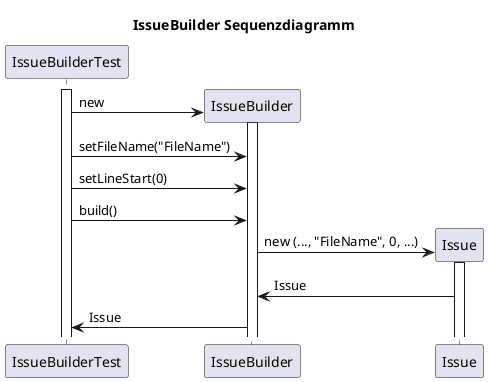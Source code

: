 
@startuml

title IssueBuilder Sequenzdiagramm

participant IssueBuilderTest
activate IssueBuilderTest

create IssueBuilder
IssueBuilderTest -> IssueBuilder : new
activate IssueBuilder

IssueBuilderTest -> IssueBuilder : setFileName("FileName")
IssueBuilderTest -> IssueBuilder : setLineStart(0)
IssueBuilderTest -> IssueBuilder : build()

create Issue
IssueBuilder -> Issue : new (..., "FileName", 0, ...)
activate Issue

Issue -> IssueBuilder : Issue
IssueBuilder -> IssueBuilderTest : Issue


@enduml
